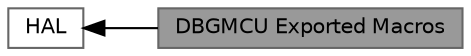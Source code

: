 digraph "DBGMCU Exported Macros"
{
 // LATEX_PDF_SIZE
  bgcolor="transparent";
  edge [fontname=Helvetica,fontsize=10,labelfontname=Helvetica,labelfontsize=10];
  node [fontname=Helvetica,fontsize=10,shape=box,height=0.2,width=0.4];
  rankdir=LR;
  Node1 [label="DBGMCU Exported Macros",height=0.2,width=0.4,color="gray40", fillcolor="grey60", style="filled", fontcolor="black",tooltip=" "];
  Node2 [label="HAL",height=0.2,width=0.4,color="grey40", fillcolor="white", style="filled",URL="$group___h_a_l.html",tooltip="HAL module driver."];
  Node2->Node1 [shape=plaintext, dir="back", style="solid"];
}
